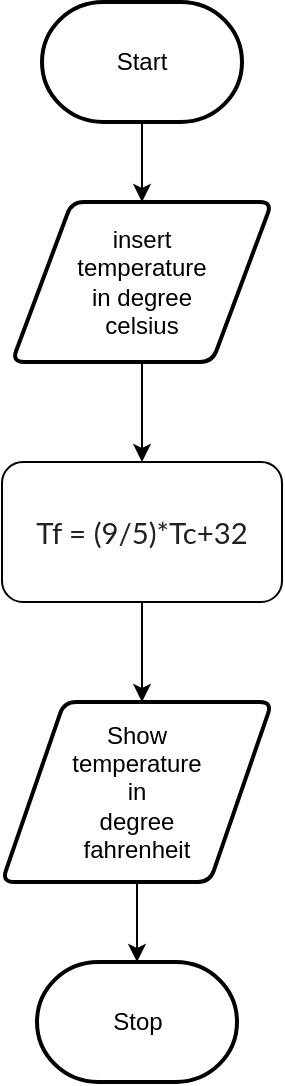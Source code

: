 <mxfile>
    <diagram id="D4iL-ZP9lc2MIZX6fLAc" name="Page-1">
        <mxGraphModel dx="594" dy="609" grid="1" gridSize="10" guides="1" tooltips="1" connect="1" arrows="1" fold="1" page="1" pageScale="1" pageWidth="827" pageHeight="1169" math="0" shadow="0">
            <root>
                <mxCell id="0"/>
                <mxCell id="1" parent="0"/>
                <mxCell id="7" style="edgeStyle=none;html=1;entryX=0.5;entryY=0;entryDx=0;entryDy=0;" edge="1" parent="1" source="2" target="6">
                    <mxGeometry relative="1" as="geometry"/>
                </mxCell>
                <mxCell id="2" value="Start" style="strokeWidth=2;html=1;shape=mxgraph.flowchart.terminator;whiteSpace=wrap;" vertex="1" parent="1">
                    <mxGeometry x="210" y="50" width="100" height="60" as="geometry"/>
                </mxCell>
                <mxCell id="8" style="edgeStyle=none;html=1;" edge="1" parent="1" source="6">
                    <mxGeometry relative="1" as="geometry">
                        <mxPoint x="260" y="280" as="targetPoint"/>
                    </mxGeometry>
                </mxCell>
                <mxCell id="6" value="insert &lt;br&gt;temperature &lt;br&gt;in degree &lt;br&gt;celsius" style="shape=parallelogram;html=1;strokeWidth=2;perimeter=parallelogramPerimeter;whiteSpace=wrap;rounded=1;arcSize=12;size=0.23;" vertex="1" parent="1">
                    <mxGeometry x="195" y="150" width="130" height="80" as="geometry"/>
                </mxCell>
                <mxCell id="10" style="edgeStyle=none;html=1;" edge="1" parent="1" source="9">
                    <mxGeometry relative="1" as="geometry">
                        <mxPoint x="260" y="400" as="targetPoint"/>
                    </mxGeometry>
                </mxCell>
                <mxCell id="9" value="&lt;span style=&quot;color: rgb(33 , 33 , 33) ; font-family: &amp;#34;lato&amp;#34; , sans-serif ; font-size: 14.667px ; text-align: left&quot;&gt;Tf = (9/5)*Tc+32&lt;/span&gt;" style="rounded=1;whiteSpace=wrap;html=1;glass=0;" vertex="1" parent="1">
                    <mxGeometry x="190" y="280" width="140" height="70" as="geometry"/>
                </mxCell>
                <mxCell id="13" style="edgeStyle=none;html=1;" edge="1" parent="1" source="11" target="12">
                    <mxGeometry relative="1" as="geometry"/>
                </mxCell>
                <mxCell id="11" value="Show &lt;br&gt;temperature &lt;br&gt;in &lt;br&gt;degree &lt;br&gt;fahrenheit" style="shape=parallelogram;html=1;strokeWidth=2;perimeter=parallelogramPerimeter;whiteSpace=wrap;rounded=1;arcSize=12;size=0.23;" vertex="1" parent="1">
                    <mxGeometry x="190" y="400" width="135" height="90" as="geometry"/>
                </mxCell>
                <mxCell id="12" value="Stop" style="strokeWidth=2;html=1;shape=mxgraph.flowchart.terminator;whiteSpace=wrap;" vertex="1" parent="1">
                    <mxGeometry x="207.5" y="530" width="100" height="60" as="geometry"/>
                </mxCell>
            </root>
        </mxGraphModel>
    </diagram>
</mxfile>